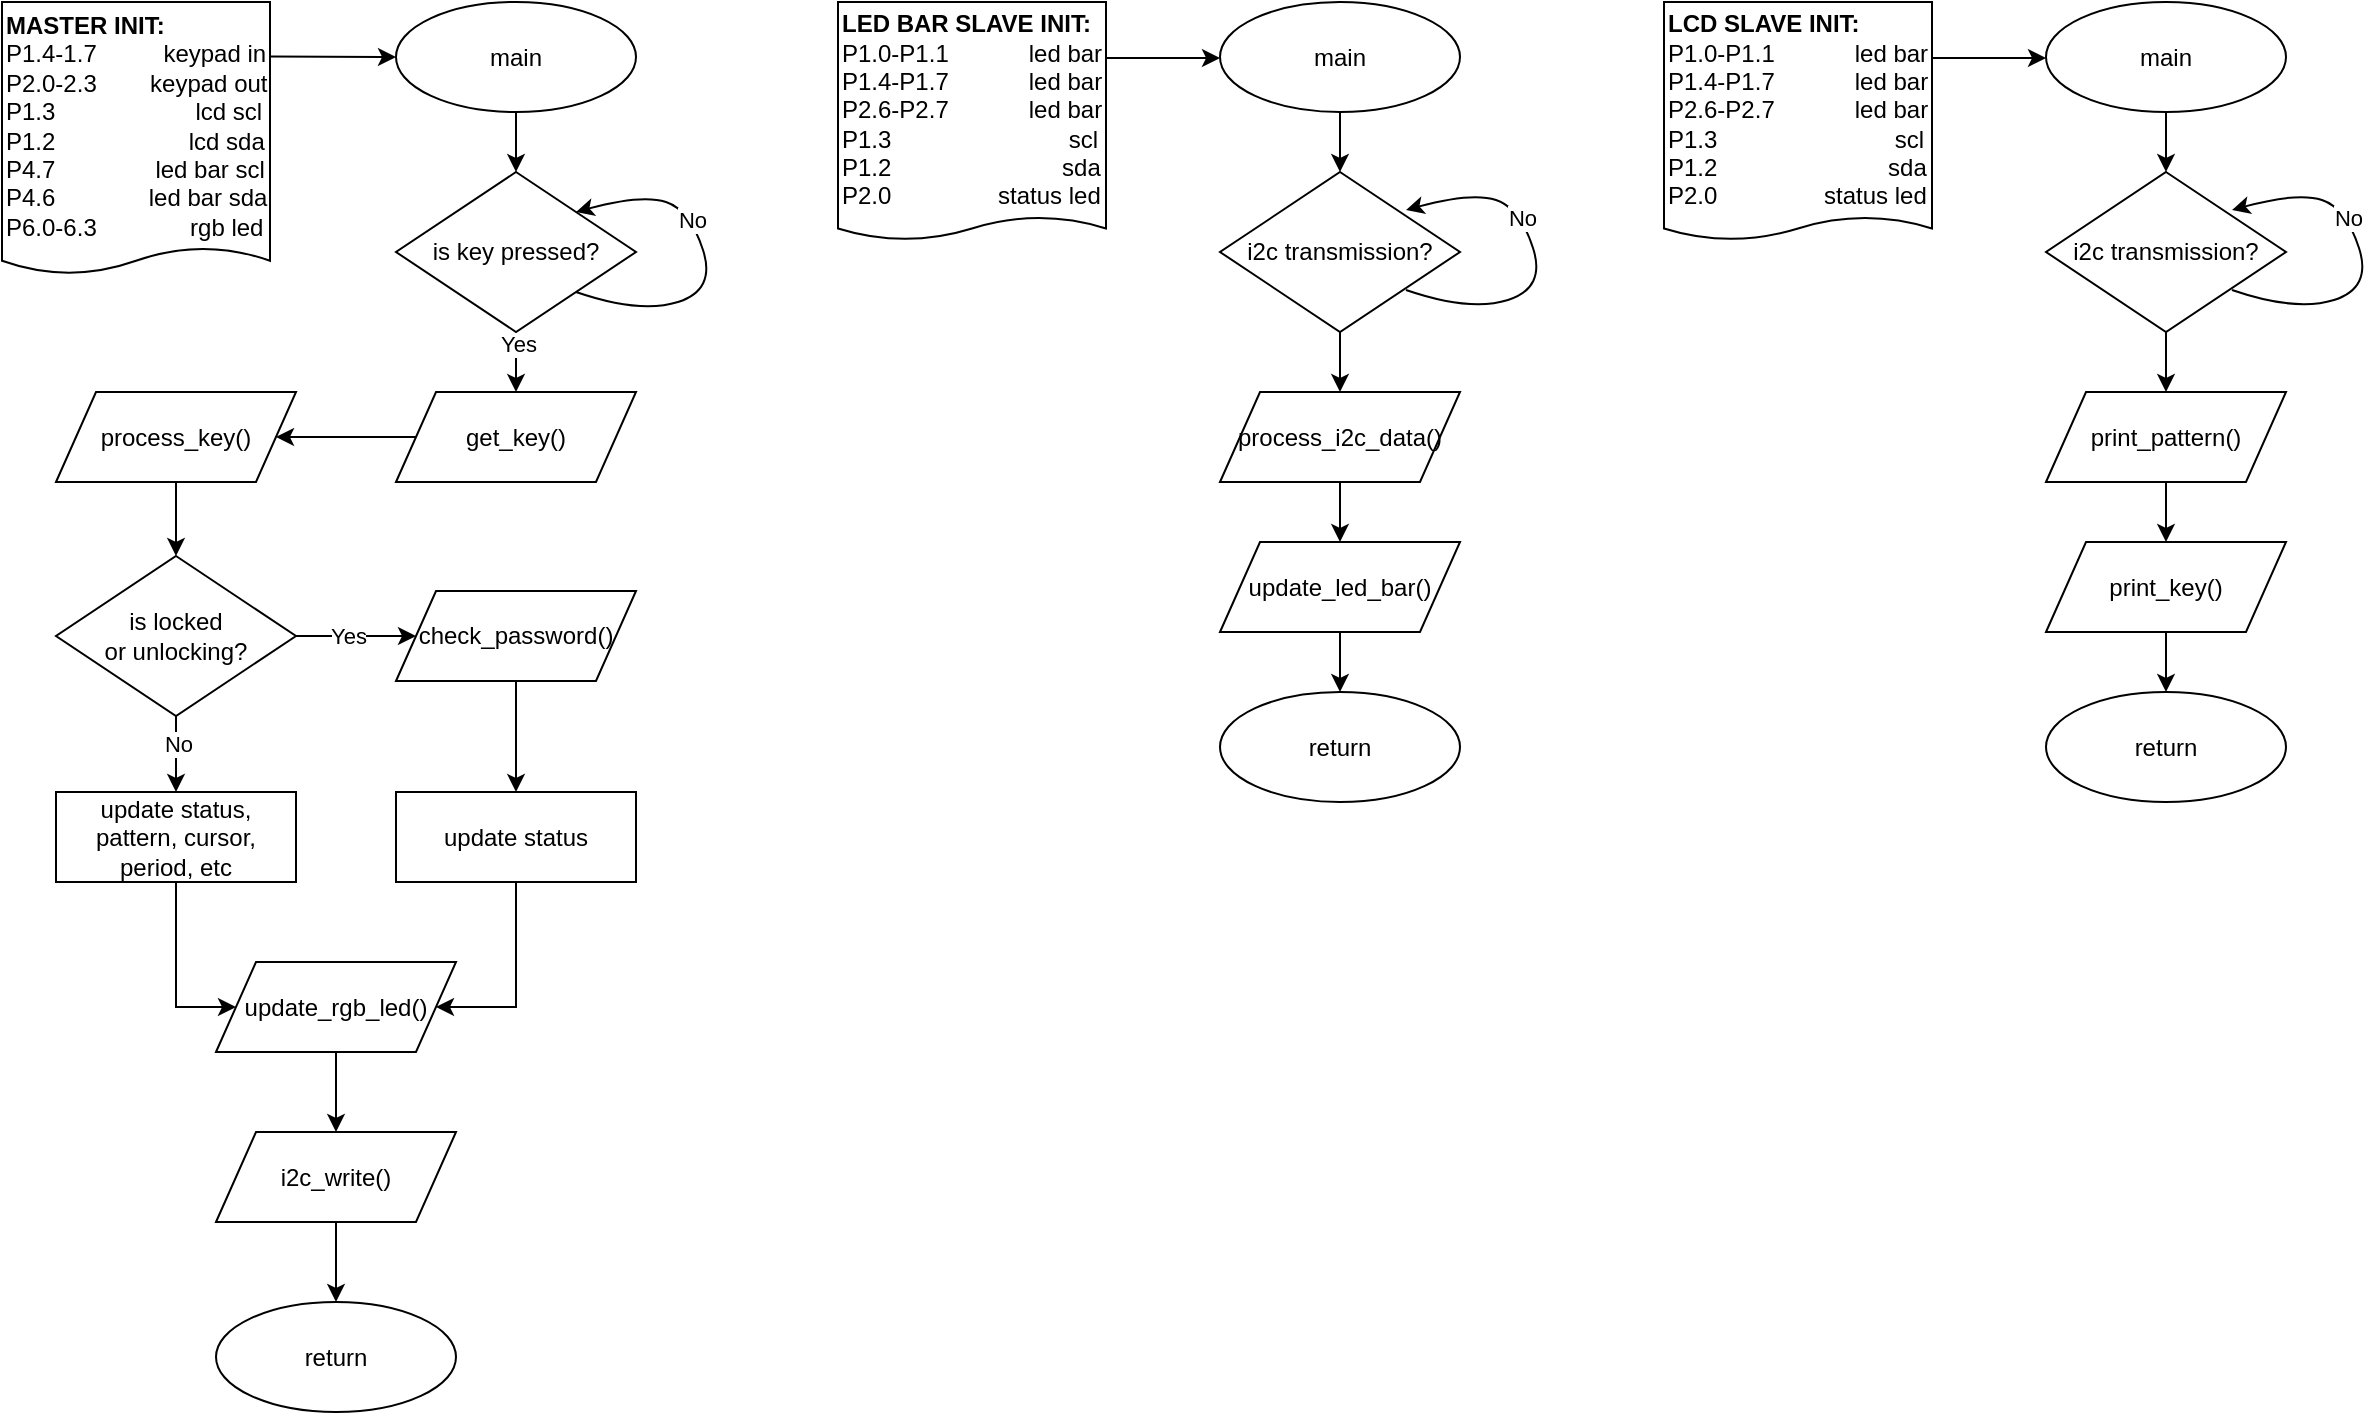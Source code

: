 <mxfile version="26.1.3">
  <diagram name="Page-1" id="2EOkyX_Ve_d6yKe3OolG">
    <mxGraphModel dx="1258" dy="661" grid="0" gridSize="10" guides="1" tooltips="1" connect="1" arrows="1" fold="1" page="0" pageScale="1" pageWidth="850" pageHeight="1100" math="0" shadow="0">
      <root>
        <mxCell id="0" />
        <mxCell id="1" parent="0" />
        <mxCell id="rLvE-9BdrJ7g1eG5cLNG-4" value="" style="edgeStyle=orthogonalEdgeStyle;rounded=0;orthogonalLoop=1;jettySize=auto;html=1;entryX=0;entryY=0.5;entryDx=0;entryDy=0;" parent="1" target="rLvE-9BdrJ7g1eG5cLNG-3" edge="1">
          <mxGeometry relative="1" as="geometry">
            <mxPoint x="163.0" y="47.298" as="sourcePoint" />
            <mxPoint x="237.042" y="47.298" as="targetPoint" />
            <Array as="points">
              <mxPoint x="163" y="47" />
            </Array>
          </mxGeometry>
        </mxCell>
        <mxCell id="rLvE-9BdrJ7g1eG5cLNG-1" value="&lt;b&gt;MASTER INIT:&lt;/b&gt;&lt;div&gt;P1.4-1.7&amp;nbsp; &amp;nbsp; &amp;nbsp; &amp;nbsp; &amp;nbsp; keypad in&lt;/div&gt;&lt;div&gt;P2.0-2.3&amp;nbsp; &amp;nbsp; &amp;nbsp; &amp;nbsp; keypad out&lt;/div&gt;&lt;div&gt;&lt;div&gt;P1.3&amp;nbsp; &amp;nbsp; &amp;nbsp; &amp;nbsp; &amp;nbsp; &amp;nbsp; &amp;nbsp; &amp;nbsp; &amp;nbsp; &amp;nbsp; &amp;nbsp;lcd scl&lt;/div&gt;&lt;/div&gt;&lt;div&gt;P1.2&amp;nbsp; &amp;nbsp; &amp;nbsp; &amp;nbsp; &amp;nbsp; &amp;nbsp; &amp;nbsp; &amp;nbsp; &amp;nbsp; &amp;nbsp; lcd sda&lt;/div&gt;&lt;div&gt;P4.7&amp;nbsp; &amp;nbsp; &amp;nbsp; &amp;nbsp; &amp;nbsp; &amp;nbsp; &amp;nbsp; &amp;nbsp;led bar scl&lt;/div&gt;&lt;div&gt;P4.6&amp;nbsp; &amp;nbsp; &amp;nbsp; &amp;nbsp; &amp;nbsp; &amp;nbsp; &amp;nbsp; led bar sda&lt;/div&gt;&lt;div&gt;P6.0-6.3&amp;nbsp; &amp;nbsp; &amp;nbsp; &amp;nbsp; &amp;nbsp; &amp;nbsp; &amp;nbsp; rgb led&lt;/div&gt;" style="shape=document;whiteSpace=wrap;html=1;boundedLbl=1;size=0.097;align=left;" parent="1" vertex="1">
          <mxGeometry x="29" y="20" width="134" height="136" as="geometry" />
        </mxCell>
        <mxCell id="rLvE-9BdrJ7g1eG5cLNG-6" value="" style="edgeStyle=orthogonalEdgeStyle;rounded=0;orthogonalLoop=1;jettySize=auto;html=1;" parent="1" source="rLvE-9BdrJ7g1eG5cLNG-3" target="rLvE-9BdrJ7g1eG5cLNG-5" edge="1">
          <mxGeometry relative="1" as="geometry" />
        </mxCell>
        <mxCell id="rLvE-9BdrJ7g1eG5cLNG-3" value="main" style="ellipse;whiteSpace=wrap;html=1;" parent="1" vertex="1">
          <mxGeometry x="226" y="20" width="120" height="55" as="geometry" />
        </mxCell>
        <mxCell id="rLvE-9BdrJ7g1eG5cLNG-10" value="" style="edgeStyle=orthogonalEdgeStyle;rounded=0;orthogonalLoop=1;jettySize=auto;html=1;" parent="1" source="rLvE-9BdrJ7g1eG5cLNG-5" edge="1">
          <mxGeometry relative="1" as="geometry">
            <mxPoint x="286" y="215" as="targetPoint" />
          </mxGeometry>
        </mxCell>
        <mxCell id="rLvE-9BdrJ7g1eG5cLNG-11" value="Yes" style="edgeLabel;html=1;align=center;verticalAlign=middle;resizable=0;points=[];" parent="rLvE-9BdrJ7g1eG5cLNG-10" vertex="1" connectable="0">
          <mxGeometry x="-0.606" y="1" relative="1" as="geometry">
            <mxPoint as="offset" />
          </mxGeometry>
        </mxCell>
        <mxCell id="rLvE-9BdrJ7g1eG5cLNG-5" value="is key pressed?" style="rhombus;whiteSpace=wrap;html=1;" parent="1" vertex="1">
          <mxGeometry x="226" y="105" width="120" height="80" as="geometry" />
        </mxCell>
        <mxCell id="rLvE-9BdrJ7g1eG5cLNG-7" value="" style="curved=1;endArrow=classic;html=1;rounded=0;exitX=1;exitY=1;exitDx=0;exitDy=0;entryX=1;entryY=0;entryDx=0;entryDy=0;" parent="1" source="rLvE-9BdrJ7g1eG5cLNG-5" target="rLvE-9BdrJ7g1eG5cLNG-5" edge="1">
          <mxGeometry width="50" height="50" relative="1" as="geometry">
            <mxPoint x="378" y="183" as="sourcePoint" />
            <mxPoint x="428" y="133" as="targetPoint" />
            <Array as="points">
              <mxPoint x="348" y="176" />
              <mxPoint x="386" y="164" />
              <mxPoint x="373" y="124" />
              <mxPoint x="349" y="116" />
            </Array>
          </mxGeometry>
        </mxCell>
        <mxCell id="rLvE-9BdrJ7g1eG5cLNG-8" value="No" style="edgeLabel;html=1;align=center;verticalAlign=middle;resizable=0;points=[];" parent="rLvE-9BdrJ7g1eG5cLNG-7" vertex="1" connectable="0">
          <mxGeometry x="0.265" y="1" relative="1" as="geometry">
            <mxPoint as="offset" />
          </mxGeometry>
        </mxCell>
        <mxCell id="rLvE-9BdrJ7g1eG5cLNG-36" value="" style="edgeStyle=orthogonalEdgeStyle;rounded=0;orthogonalLoop=1;jettySize=auto;html=1;" parent="1" source="rLvE-9BdrJ7g1eG5cLNG-21" target="rLvE-9BdrJ7g1eG5cLNG-22" edge="1">
          <mxGeometry relative="1" as="geometry" />
        </mxCell>
        <mxCell id="rLvE-9BdrJ7g1eG5cLNG-21" value="get_key()" style="shape=parallelogram;perimeter=parallelogramPerimeter;whiteSpace=wrap;html=1;fixedSize=1;" parent="1" vertex="1">
          <mxGeometry x="226" y="215" width="120" height="45" as="geometry" />
        </mxCell>
        <mxCell id="rLvE-9BdrJ7g1eG5cLNG-37" value="" style="edgeStyle=orthogonalEdgeStyle;rounded=0;orthogonalLoop=1;jettySize=auto;html=1;" parent="1" source="rLvE-9BdrJ7g1eG5cLNG-22" target="rLvE-9BdrJ7g1eG5cLNG-35" edge="1">
          <mxGeometry relative="1" as="geometry" />
        </mxCell>
        <mxCell id="rLvE-9BdrJ7g1eG5cLNG-22" value="process_key()" style="shape=parallelogram;perimeter=parallelogramPerimeter;whiteSpace=wrap;html=1;fixedSize=1;" parent="1" vertex="1">
          <mxGeometry x="56" y="215" width="120" height="45" as="geometry" />
        </mxCell>
        <mxCell id="rLvE-9BdrJ7g1eG5cLNG-39" value="" style="edgeStyle=orthogonalEdgeStyle;rounded=0;orthogonalLoop=1;jettySize=auto;html=1;" parent="1" source="rLvE-9BdrJ7g1eG5cLNG-35" target="rLvE-9BdrJ7g1eG5cLNG-38" edge="1">
          <mxGeometry relative="1" as="geometry" />
        </mxCell>
        <mxCell id="rLvE-9BdrJ7g1eG5cLNG-40" value="Yes" style="edgeLabel;html=1;align=center;verticalAlign=middle;resizable=0;points=[];" parent="rLvE-9BdrJ7g1eG5cLNG-39" vertex="1" connectable="0">
          <mxGeometry x="0.079" y="-1" relative="1" as="geometry">
            <mxPoint x="-7" y="-1" as="offset" />
          </mxGeometry>
        </mxCell>
        <mxCell id="rLvE-9BdrJ7g1eG5cLNG-42" value="" style="edgeStyle=orthogonalEdgeStyle;rounded=0;orthogonalLoop=1;jettySize=auto;html=1;" parent="1" source="rLvE-9BdrJ7g1eG5cLNG-35" target="rLvE-9BdrJ7g1eG5cLNG-41" edge="1">
          <mxGeometry relative="1" as="geometry" />
        </mxCell>
        <mxCell id="rLvE-9BdrJ7g1eG5cLNG-43" value="No" style="edgeLabel;html=1;align=center;verticalAlign=middle;resizable=0;points=[];" parent="rLvE-9BdrJ7g1eG5cLNG-42" vertex="1" connectable="0">
          <mxGeometry x="-0.344" y="1" relative="1" as="geometry">
            <mxPoint as="offset" />
          </mxGeometry>
        </mxCell>
        <mxCell id="rLvE-9BdrJ7g1eG5cLNG-35" value="is locked&lt;div&gt;or unlocking?&lt;/div&gt;" style="rhombus;whiteSpace=wrap;html=1;" parent="1" vertex="1">
          <mxGeometry x="56" y="297" width="120" height="80" as="geometry" />
        </mxCell>
        <mxCell id="rLvE-9BdrJ7g1eG5cLNG-45" value="" style="edgeStyle=orthogonalEdgeStyle;rounded=0;orthogonalLoop=1;jettySize=auto;html=1;" parent="1" source="rLvE-9BdrJ7g1eG5cLNG-38" target="rLvE-9BdrJ7g1eG5cLNG-44" edge="1">
          <mxGeometry relative="1" as="geometry" />
        </mxCell>
        <mxCell id="rLvE-9BdrJ7g1eG5cLNG-38" value="check_password()" style="shape=parallelogram;perimeter=parallelogramPerimeter;whiteSpace=wrap;html=1;fixedSize=1;" parent="1" vertex="1">
          <mxGeometry x="226" y="314.5" width="120" height="45" as="geometry" />
        </mxCell>
        <mxCell id="rLvE-9BdrJ7g1eG5cLNG-41" value="update status, pattern, cursor, period, etc" style="rounded=0;whiteSpace=wrap;html=1;" parent="1" vertex="1">
          <mxGeometry x="56" y="415" width="120" height="45" as="geometry" />
        </mxCell>
        <mxCell id="rLvE-9BdrJ7g1eG5cLNG-44" value="update status" style="rounded=0;whiteSpace=wrap;html=1;" parent="1" vertex="1">
          <mxGeometry x="226" y="415" width="120" height="45" as="geometry" />
        </mxCell>
        <mxCell id="rLvE-9BdrJ7g1eG5cLNG-46" value="" style="edgeStyle=orthogonalEdgeStyle;rounded=0;orthogonalLoop=1;jettySize=auto;html=1;entryX=0;entryY=0.5;entryDx=0;entryDy=0;" parent="1" target="rLvE-9BdrJ7g1eG5cLNG-48" edge="1">
          <mxGeometry relative="1" as="geometry">
            <mxPoint x="116" y="460" as="sourcePoint" />
            <Array as="points">
              <mxPoint x="116" y="522" />
            </Array>
          </mxGeometry>
        </mxCell>
        <mxCell id="rLvE-9BdrJ7g1eG5cLNG-47" value="" style="edgeStyle=orthogonalEdgeStyle;rounded=0;orthogonalLoop=1;jettySize=auto;html=1;entryX=1;entryY=0.5;entryDx=0;entryDy=0;" parent="1" target="rLvE-9BdrJ7g1eG5cLNG-48" edge="1">
          <mxGeometry relative="1" as="geometry">
            <mxPoint x="286" y="460" as="sourcePoint" />
            <Array as="points">
              <mxPoint x="286" y="523" />
            </Array>
          </mxGeometry>
        </mxCell>
        <mxCell id="rLvE-9BdrJ7g1eG5cLNG-52" value="" style="edgeStyle=orthogonalEdgeStyle;rounded=0;orthogonalLoop=1;jettySize=auto;html=1;" parent="1" source="rLvE-9BdrJ7g1eG5cLNG-48" target="rLvE-9BdrJ7g1eG5cLNG-51" edge="1">
          <mxGeometry relative="1" as="geometry" />
        </mxCell>
        <mxCell id="rLvE-9BdrJ7g1eG5cLNG-48" value="update_rgb_led()" style="shape=parallelogram;perimeter=parallelogramPerimeter;whiteSpace=wrap;html=1;fixedSize=1;" parent="1" vertex="1">
          <mxGeometry x="136" y="500" width="120" height="45" as="geometry" />
        </mxCell>
        <mxCell id="rLvE-9BdrJ7g1eG5cLNG-54" value="" style="edgeStyle=orthogonalEdgeStyle;rounded=0;orthogonalLoop=1;jettySize=auto;html=1;" parent="1" source="rLvE-9BdrJ7g1eG5cLNG-51" target="rLvE-9BdrJ7g1eG5cLNG-53" edge="1">
          <mxGeometry relative="1" as="geometry" />
        </mxCell>
        <mxCell id="rLvE-9BdrJ7g1eG5cLNG-51" value="i2c_write()" style="shape=parallelogram;perimeter=parallelogramPerimeter;whiteSpace=wrap;html=1;fixedSize=1;" parent="1" vertex="1">
          <mxGeometry x="136" y="585" width="120" height="45" as="geometry" />
        </mxCell>
        <mxCell id="rLvE-9BdrJ7g1eG5cLNG-53" value="return" style="ellipse;whiteSpace=wrap;html=1;" parent="1" vertex="1">
          <mxGeometry x="136" y="670" width="120" height="55" as="geometry" />
        </mxCell>
        <mxCell id="rLvE-9BdrJ7g1eG5cLNG-57" value="" style="edgeStyle=orthogonalEdgeStyle;rounded=0;orthogonalLoop=1;jettySize=auto;html=1;" parent="1" source="rLvE-9BdrJ7g1eG5cLNG-55" target="rLvE-9BdrJ7g1eG5cLNG-56" edge="1">
          <mxGeometry relative="1" as="geometry">
            <Array as="points">
              <mxPoint x="593" y="48" />
              <mxPoint x="593" y="48" />
            </Array>
          </mxGeometry>
        </mxCell>
        <mxCell id="rLvE-9BdrJ7g1eG5cLNG-55" value="&lt;b&gt;LED BAR SLAVE INIT:&lt;/b&gt;&lt;div&gt;P1.0-P1.1&lt;span style=&quot;white-space: pre;&quot;&gt;&#x9;&lt;/span&gt;&amp;nbsp; &amp;nbsp;&amp;nbsp;led bar&lt;/div&gt;&lt;div&gt;P1.4-P1.7&amp;nbsp; &amp;nbsp; &amp;nbsp; &amp;nbsp; &amp;nbsp; &amp;nbsp; led bar&lt;/div&gt;&lt;div&gt;P2.6-P2.7&amp;nbsp; &amp;nbsp; &amp;nbsp; &amp;nbsp; &amp;nbsp; &amp;nbsp; led bar&lt;/div&gt;&lt;div&gt;P1.3&lt;span style=&quot;white-space: pre;&quot;&gt;&#x9;&lt;/span&gt;&lt;span style=&quot;white-space: pre;&quot;&gt;&#x9;&lt;/span&gt;&lt;span style=&quot;white-space: pre;&quot;&gt;&#x9;&lt;/span&gt;&lt;span style=&quot;white-space: pre;&quot;&gt;&#x9;&lt;/span&gt;&amp;nbsp; scl&lt;/div&gt;&lt;div&gt;P1.2&amp;nbsp;&lt;span style=&quot;white-space: pre;&quot;&gt;&#x9;&lt;/span&gt;&lt;span style=&quot;white-space: pre;&quot;&gt;&#x9;&lt;/span&gt;&amp;nbsp; &amp;nbsp; &amp;nbsp; &amp;nbsp; &amp;nbsp;sda&lt;/div&gt;&lt;div&gt;P2.0&amp;nbsp; &amp;nbsp; &amp;nbsp; &amp;nbsp; &amp;nbsp; &amp;nbsp; &amp;nbsp; &amp;nbsp; status led&lt;/div&gt;" style="shape=document;whiteSpace=wrap;html=1;boundedLbl=1;size=0.097;align=left;" parent="1" vertex="1">
          <mxGeometry x="447" y="20" width="134" height="119" as="geometry" />
        </mxCell>
        <mxCell id="Qy9xHiFQcQz3Rx-rdeeu-8" value="" style="edgeStyle=orthogonalEdgeStyle;rounded=0;orthogonalLoop=1;jettySize=auto;html=1;" parent="1" source="rLvE-9BdrJ7g1eG5cLNG-56" target="Qy9xHiFQcQz3Rx-rdeeu-4" edge="1">
          <mxGeometry relative="1" as="geometry" />
        </mxCell>
        <mxCell id="rLvE-9BdrJ7g1eG5cLNG-56" value="main" style="ellipse;whiteSpace=wrap;html=1;" parent="1" vertex="1">
          <mxGeometry x="638" y="20" width="120" height="55" as="geometry" />
        </mxCell>
        <mxCell id="Qy9xHiFQcQz3Rx-rdeeu-10" value="" style="edgeStyle=orthogonalEdgeStyle;rounded=0;orthogonalLoop=1;jettySize=auto;html=1;" parent="1" source="Qy9xHiFQcQz3Rx-rdeeu-4" target="Qy9xHiFQcQz3Rx-rdeeu-9" edge="1">
          <mxGeometry relative="1" as="geometry" />
        </mxCell>
        <mxCell id="Qy9xHiFQcQz3Rx-rdeeu-4" value="i2c transmission?" style="rhombus;whiteSpace=wrap;html=1;" parent="1" vertex="1">
          <mxGeometry x="638" y="105" width="120" height="80" as="geometry" />
        </mxCell>
        <mxCell id="Qy9xHiFQcQz3Rx-rdeeu-6" value="" style="curved=1;endArrow=classic;html=1;rounded=0;exitX=1;exitY=1;exitDx=0;exitDy=0;entryX=1;entryY=0;entryDx=0;entryDy=0;" parent="1" edge="1">
          <mxGeometry width="50" height="50" relative="1" as="geometry">
            <mxPoint x="731" y="164" as="sourcePoint" />
            <mxPoint x="731" y="124" as="targetPoint" />
            <Array as="points">
              <mxPoint x="763" y="175" />
              <mxPoint x="801" y="163" />
              <mxPoint x="788" y="123" />
              <mxPoint x="764" y="115" />
            </Array>
          </mxGeometry>
        </mxCell>
        <mxCell id="Qy9xHiFQcQz3Rx-rdeeu-7" value="No" style="edgeLabel;html=1;align=center;verticalAlign=middle;resizable=0;points=[];" parent="Qy9xHiFQcQz3Rx-rdeeu-6" vertex="1" connectable="0">
          <mxGeometry x="0.265" y="1" relative="1" as="geometry">
            <mxPoint as="offset" />
          </mxGeometry>
        </mxCell>
        <mxCell id="Qy9xHiFQcQz3Rx-rdeeu-13" value="" style="edgeStyle=orthogonalEdgeStyle;rounded=0;orthogonalLoop=1;jettySize=auto;html=1;" parent="1" source="Qy9xHiFQcQz3Rx-rdeeu-9" target="Qy9xHiFQcQz3Rx-rdeeu-12" edge="1">
          <mxGeometry relative="1" as="geometry" />
        </mxCell>
        <mxCell id="Qy9xHiFQcQz3Rx-rdeeu-9" value="process_i2c_data()" style="shape=parallelogram;perimeter=parallelogramPerimeter;whiteSpace=wrap;html=1;fixedSize=1;" parent="1" vertex="1">
          <mxGeometry x="638" y="215" width="120" height="45" as="geometry" />
        </mxCell>
        <mxCell id="Qy9xHiFQcQz3Rx-rdeeu-15" value="" style="edgeStyle=orthogonalEdgeStyle;rounded=0;orthogonalLoop=1;jettySize=auto;html=1;" parent="1" source="Qy9xHiFQcQz3Rx-rdeeu-12" target="Qy9xHiFQcQz3Rx-rdeeu-14" edge="1">
          <mxGeometry relative="1" as="geometry" />
        </mxCell>
        <mxCell id="Qy9xHiFQcQz3Rx-rdeeu-12" value="update_led_bar()" style="shape=parallelogram;perimeter=parallelogramPerimeter;whiteSpace=wrap;html=1;fixedSize=1;" parent="1" vertex="1">
          <mxGeometry x="638" y="290" width="120" height="45" as="geometry" />
        </mxCell>
        <mxCell id="Qy9xHiFQcQz3Rx-rdeeu-14" value="return" style="ellipse;whiteSpace=wrap;html=1;" parent="1" vertex="1">
          <mxGeometry x="638" y="365" width="120" height="55" as="geometry" />
        </mxCell>
        <mxCell id="Qy9xHiFQcQz3Rx-rdeeu-16" value="" style="edgeStyle=orthogonalEdgeStyle;rounded=0;orthogonalLoop=1;jettySize=auto;html=1;" parent="1" source="Qy9xHiFQcQz3Rx-rdeeu-17" target="Qy9xHiFQcQz3Rx-rdeeu-19" edge="1">
          <mxGeometry relative="1" as="geometry">
            <Array as="points">
              <mxPoint x="1006" y="48" />
              <mxPoint x="1006" y="48" />
            </Array>
          </mxGeometry>
        </mxCell>
        <mxCell id="Qy9xHiFQcQz3Rx-rdeeu-17" value="&lt;b&gt;LCD SLAVE INIT:&lt;/b&gt;&lt;div&gt;P1.0-P1.1&lt;span style=&quot;white-space: pre;&quot;&gt;&#x9;&lt;/span&gt;&amp;nbsp; &amp;nbsp;&amp;nbsp;led bar&lt;/div&gt;&lt;div&gt;P1.4-P1.7&amp;nbsp; &amp;nbsp; &amp;nbsp; &amp;nbsp; &amp;nbsp; &amp;nbsp; led bar&lt;/div&gt;&lt;div&gt;P2.6-P2.7&amp;nbsp; &amp;nbsp; &amp;nbsp; &amp;nbsp; &amp;nbsp; &amp;nbsp; led bar&lt;/div&gt;&lt;div&gt;P1.3&lt;span style=&quot;white-space: pre;&quot;&gt;&#x9;&lt;/span&gt;&lt;span style=&quot;white-space: pre;&quot;&gt;&#x9;&lt;/span&gt;&lt;span style=&quot;white-space: pre;&quot;&gt;&#x9;&lt;/span&gt;&lt;span style=&quot;white-space: pre;&quot;&gt;&#x9;&lt;/span&gt;&amp;nbsp; scl&lt;/div&gt;&lt;div&gt;P1.2&amp;nbsp;&lt;span style=&quot;white-space: pre;&quot;&gt;&#x9;&lt;/span&gt;&lt;span style=&quot;white-space: pre;&quot;&gt;&#x9;&lt;/span&gt;&amp;nbsp; &amp;nbsp; &amp;nbsp; &amp;nbsp; &amp;nbsp;sda&lt;/div&gt;&lt;div&gt;P2.0&amp;nbsp; &amp;nbsp; &amp;nbsp; &amp;nbsp; &amp;nbsp; &amp;nbsp; &amp;nbsp; &amp;nbsp; status led&lt;/div&gt;" style="shape=document;whiteSpace=wrap;html=1;boundedLbl=1;size=0.097;align=left;" parent="1" vertex="1">
          <mxGeometry x="860" y="20" width="134" height="119" as="geometry" />
        </mxCell>
        <mxCell id="Qy9xHiFQcQz3Rx-rdeeu-18" value="" style="edgeStyle=orthogonalEdgeStyle;rounded=0;orthogonalLoop=1;jettySize=auto;html=1;" parent="1" source="Qy9xHiFQcQz3Rx-rdeeu-19" target="Qy9xHiFQcQz3Rx-rdeeu-21" edge="1">
          <mxGeometry relative="1" as="geometry" />
        </mxCell>
        <mxCell id="Qy9xHiFQcQz3Rx-rdeeu-19" value="main" style="ellipse;whiteSpace=wrap;html=1;" parent="1" vertex="1">
          <mxGeometry x="1051" y="20" width="120" height="55" as="geometry" />
        </mxCell>
        <mxCell id="Qy9xHiFQcQz3Rx-rdeeu-20" value="" style="edgeStyle=orthogonalEdgeStyle;rounded=0;orthogonalLoop=1;jettySize=auto;html=1;" parent="1" source="Qy9xHiFQcQz3Rx-rdeeu-21" target="Qy9xHiFQcQz3Rx-rdeeu-25" edge="1">
          <mxGeometry relative="1" as="geometry" />
        </mxCell>
        <mxCell id="Qy9xHiFQcQz3Rx-rdeeu-21" value="i2c transmission?" style="rhombus;whiteSpace=wrap;html=1;" parent="1" vertex="1">
          <mxGeometry x="1051" y="105" width="120" height="80" as="geometry" />
        </mxCell>
        <mxCell id="Qy9xHiFQcQz3Rx-rdeeu-22" value="" style="curved=1;endArrow=classic;html=1;rounded=0;exitX=1;exitY=1;exitDx=0;exitDy=0;entryX=1;entryY=0;entryDx=0;entryDy=0;" parent="1" edge="1">
          <mxGeometry width="50" height="50" relative="1" as="geometry">
            <mxPoint x="1144" y="164" as="sourcePoint" />
            <mxPoint x="1144" y="124" as="targetPoint" />
            <Array as="points">
              <mxPoint x="1176" y="175" />
              <mxPoint x="1214" y="163" />
              <mxPoint x="1201" y="123" />
              <mxPoint x="1177" y="115" />
            </Array>
          </mxGeometry>
        </mxCell>
        <mxCell id="Qy9xHiFQcQz3Rx-rdeeu-23" value="No" style="edgeLabel;html=1;align=center;verticalAlign=middle;resizable=0;points=[];" parent="Qy9xHiFQcQz3Rx-rdeeu-22" vertex="1" connectable="0">
          <mxGeometry x="0.265" y="1" relative="1" as="geometry">
            <mxPoint as="offset" />
          </mxGeometry>
        </mxCell>
        <mxCell id="Qy9xHiFQcQz3Rx-rdeeu-24" value="" style="edgeStyle=orthogonalEdgeStyle;rounded=0;orthogonalLoop=1;jettySize=auto;html=1;" parent="1" source="Qy9xHiFQcQz3Rx-rdeeu-25" target="Qy9xHiFQcQz3Rx-rdeeu-27" edge="1">
          <mxGeometry relative="1" as="geometry" />
        </mxCell>
        <mxCell id="Qy9xHiFQcQz3Rx-rdeeu-25" value="print_pattern()" style="shape=parallelogram;perimeter=parallelogramPerimeter;whiteSpace=wrap;html=1;fixedSize=1;" parent="1" vertex="1">
          <mxGeometry x="1051" y="215" width="120" height="45" as="geometry" />
        </mxCell>
        <mxCell id="Qy9xHiFQcQz3Rx-rdeeu-26" value="" style="edgeStyle=orthogonalEdgeStyle;rounded=0;orthogonalLoop=1;jettySize=auto;html=1;" parent="1" source="Qy9xHiFQcQz3Rx-rdeeu-27" target="Qy9xHiFQcQz3Rx-rdeeu-28" edge="1">
          <mxGeometry relative="1" as="geometry" />
        </mxCell>
        <mxCell id="Qy9xHiFQcQz3Rx-rdeeu-27" value="print_key()" style="shape=parallelogram;perimeter=parallelogramPerimeter;whiteSpace=wrap;html=1;fixedSize=1;" parent="1" vertex="1">
          <mxGeometry x="1051" y="290" width="120" height="45" as="geometry" />
        </mxCell>
        <mxCell id="Qy9xHiFQcQz3Rx-rdeeu-28" value="return" style="ellipse;whiteSpace=wrap;html=1;" parent="1" vertex="1">
          <mxGeometry x="1051" y="365" width="120" height="55" as="geometry" />
        </mxCell>
      </root>
    </mxGraphModel>
  </diagram>
</mxfile>
